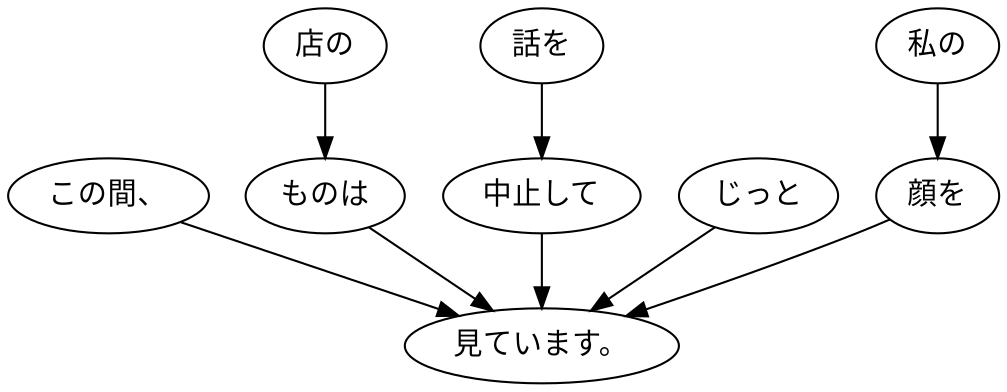 digraph graph8120 {
	node0 [label="この間、"];
	node1 [label="店の"];
	node2 [label="ものは"];
	node3 [label="話を"];
	node4 [label="中止して"];
	node5 [label="じっと"];
	node6 [label="私の"];
	node7 [label="顔を"];
	node8 [label="見ています。"];
	node0 -> node8;
	node1 -> node2;
	node2 -> node8;
	node3 -> node4;
	node4 -> node8;
	node5 -> node8;
	node6 -> node7;
	node7 -> node8;
}
